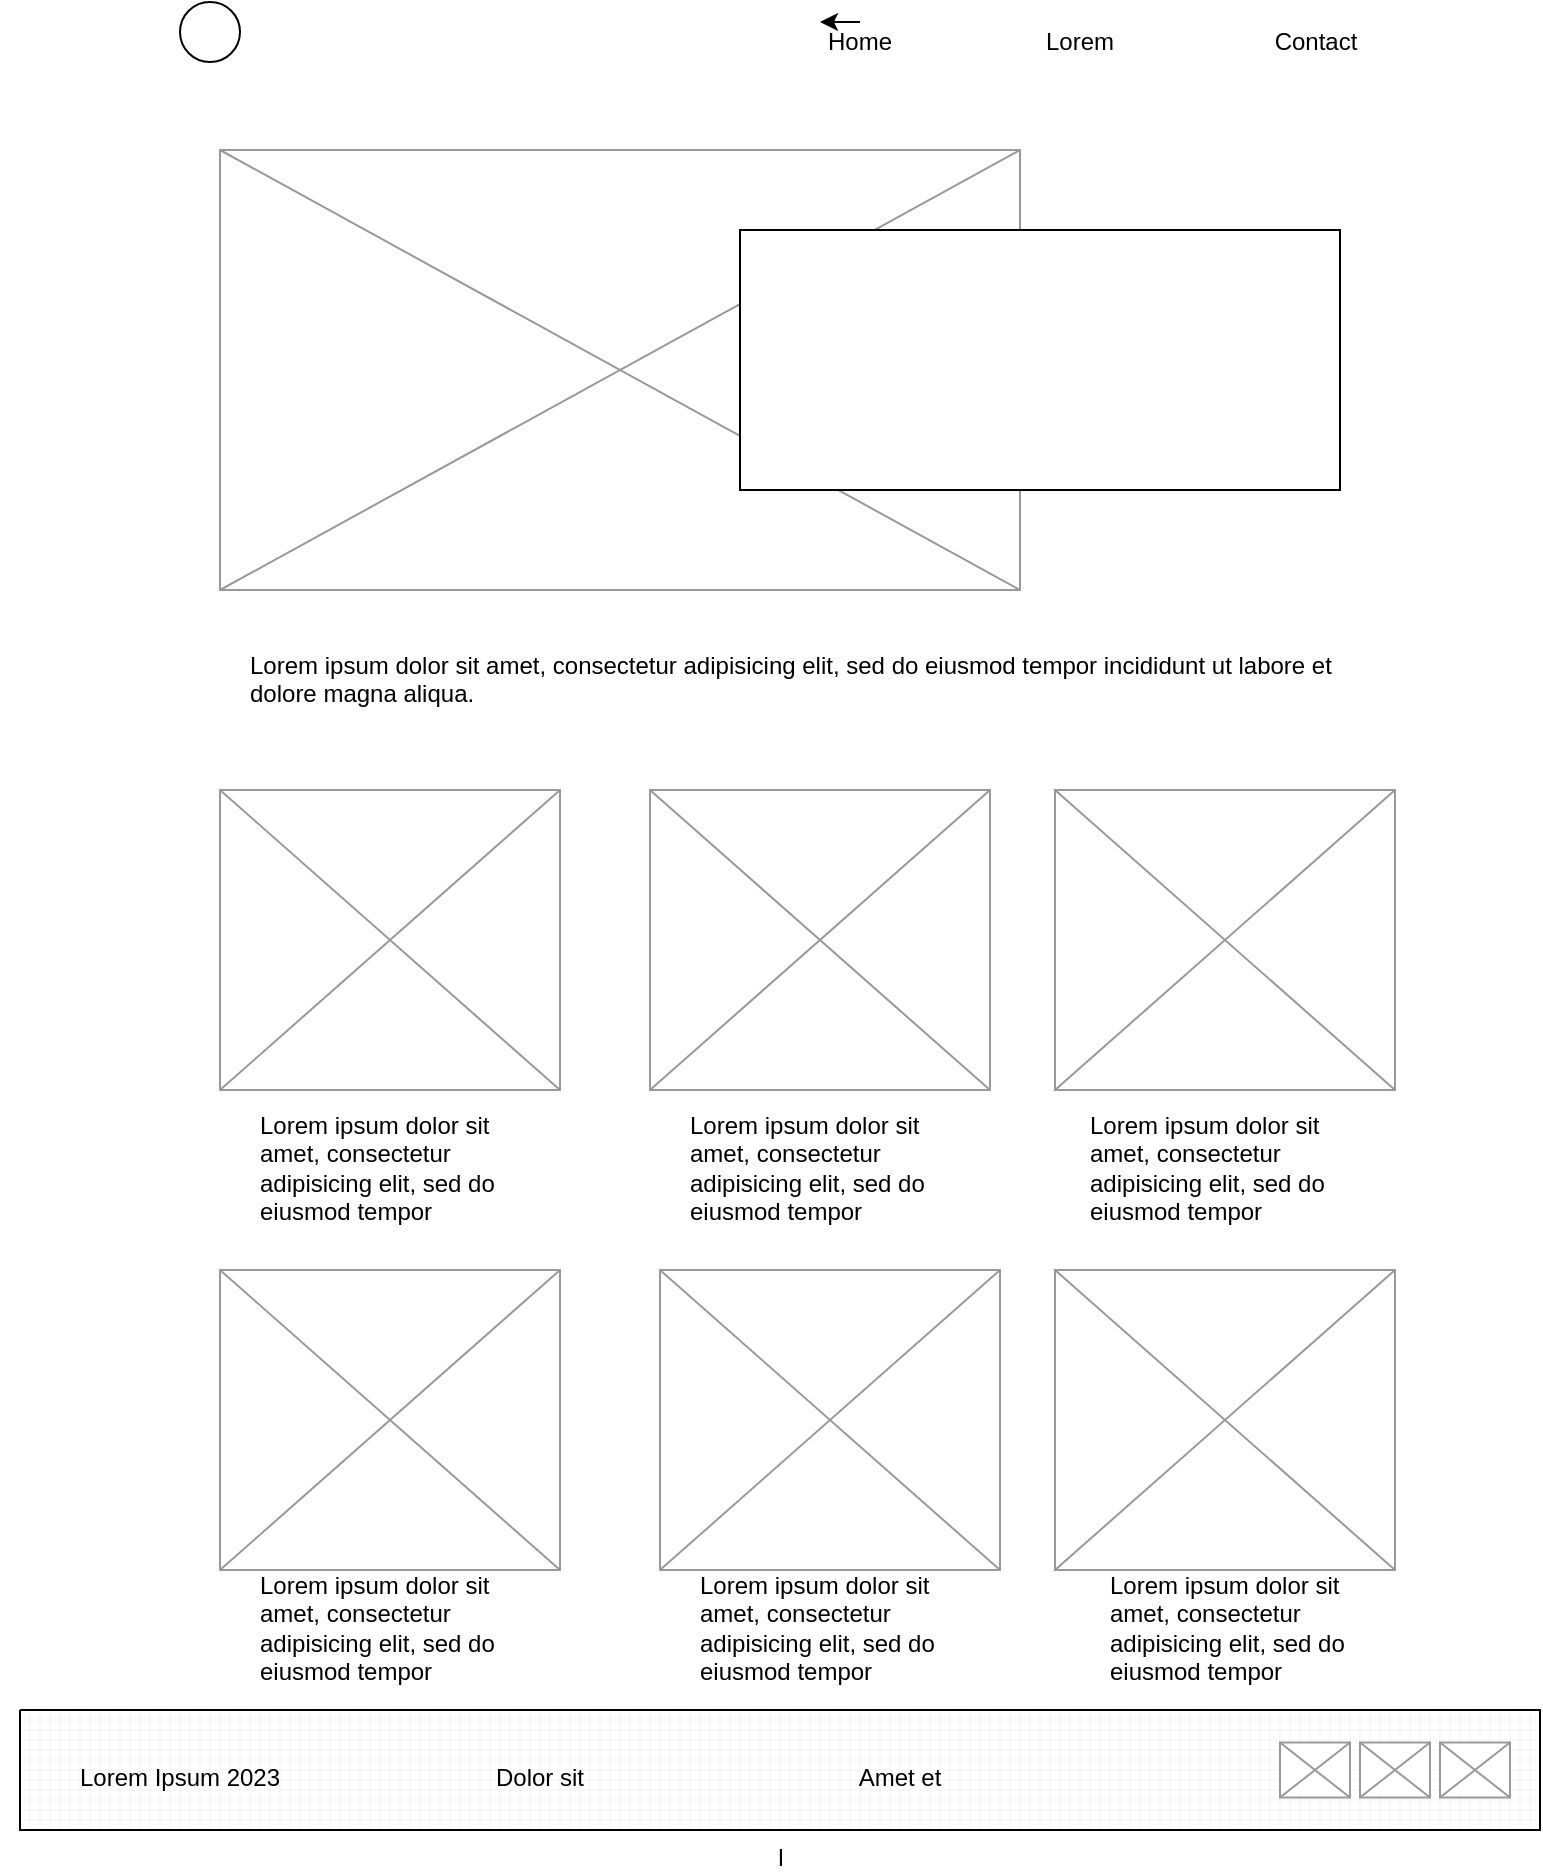 <mxfile version="22.1.3" type="device">
  <diagram name="Page-1" id="gSQ4Rhm3VutCiDBHGc-_">
    <mxGraphModel dx="832" dy="460" grid="1" gridSize="10" guides="1" tooltips="1" connect="1" arrows="1" fold="1" page="1" pageScale="1" pageWidth="850" pageHeight="1100" math="0" shadow="0">
      <root>
        <mxCell id="0" />
        <mxCell id="1" parent="0" />
        <mxCell id="-REs8MrOoYfWSu_G0Omo-25" value="" style="verticalLabelPosition=bottom;shadow=0;dashed=0;align=center;html=1;verticalAlign=top;strokeWidth=1;shape=mxgraph.mockup.graphics.simpleIcon;strokeColor=#999999;" parent="1" vertex="1">
          <mxGeometry x="140" y="120" width="400" height="220" as="geometry" />
        </mxCell>
        <mxCell id="-REs8MrOoYfWSu_G0Omo-37" value="" style="verticalLabelPosition=bottom;shadow=0;dashed=0;align=center;html=1;verticalAlign=top;strokeWidth=1;shape=mxgraph.mockup.graphics.simpleIcon;strokeColor=#999999;" parent="1" vertex="1">
          <mxGeometry x="737" y="920" width="28" height="20" as="geometry" />
        </mxCell>
        <mxCell id="-REs8MrOoYfWSu_G0Omo-59" value="l" style="verticalLabelPosition=bottom;verticalAlign=top;html=1;shape=mxgraph.basic.patternFillRect;fillStyle=grid;step=5;fillStrokeWidth=0.2;fillStrokeColor=#dddddd;" parent="1" vertex="1">
          <mxGeometry x="40" y="900" width="760" height="60" as="geometry" />
        </mxCell>
        <mxCell id="-REs8MrOoYfWSu_G0Omo-60" value="" style="verticalLabelPosition=bottom;shadow=0;dashed=0;align=center;html=1;verticalAlign=top;strokeWidth=1;shape=mxgraph.mockup.graphics.simpleIcon;strokeColor=#999999;" parent="1" vertex="1">
          <mxGeometry x="750" y="916.25" width="35" height="27.5" as="geometry" />
        </mxCell>
        <mxCell id="-REs8MrOoYfWSu_G0Omo-61" value="" style="verticalLabelPosition=bottom;shadow=0;dashed=0;align=center;html=1;verticalAlign=top;strokeWidth=1;shape=mxgraph.mockup.graphics.simpleIcon;strokeColor=#999999;" parent="1" vertex="1">
          <mxGeometry x="670" y="916.25" width="35" height="27.5" as="geometry" />
        </mxCell>
        <mxCell id="-REs8MrOoYfWSu_G0Omo-62" value="" style="verticalLabelPosition=bottom;shadow=0;dashed=0;align=center;html=1;verticalAlign=top;strokeWidth=1;shape=mxgraph.mockup.graphics.simpleIcon;strokeColor=#999999;" parent="1" vertex="1">
          <mxGeometry x="710" y="916.25" width="35" height="27.5" as="geometry" />
        </mxCell>
        <UserObject label="Home" placeholders="1" name="Variable" id="4HuXosF3qvfxL-lSvG_7-2">
          <mxCell style="text;html=1;strokeColor=none;fillColor=none;align=center;verticalAlign=middle;whiteSpace=wrap;overflow=hidden;" parent="1" vertex="1">
            <mxGeometry x="420" y="56" width="80" height="20" as="geometry" />
          </mxCell>
        </UserObject>
        <UserObject label="Contact" placeholders="1" name="Variable" id="4HuXosF3qvfxL-lSvG_7-3">
          <mxCell style="text;html=1;strokeColor=none;fillColor=none;align=center;verticalAlign=middle;whiteSpace=wrap;overflow=hidden;" parent="1" vertex="1">
            <mxGeometry x="647.5" y="56" width="80" height="20" as="geometry" />
          </mxCell>
        </UserObject>
        <UserObject label="Lorem" placeholders="1" name="Variable" id="4HuXosF3qvfxL-lSvG_7-5">
          <mxCell style="text;html=1;strokeColor=none;fillColor=none;align=center;verticalAlign=middle;whiteSpace=wrap;overflow=hidden;" parent="1" vertex="1">
            <mxGeometry x="530" y="56" width="80" height="20" as="geometry" />
          </mxCell>
        </UserObject>
        <UserObject label="Lorem Ipsum 2023" placeholders="1" name="Variable" id="4HuXosF3qvfxL-lSvG_7-8">
          <mxCell style="text;html=1;strokeColor=none;fillColor=none;align=center;verticalAlign=middle;whiteSpace=wrap;overflow=hidden;" parent="1" vertex="1">
            <mxGeometry x="30" y="923.75" width="180" height="20" as="geometry" />
          </mxCell>
        </UserObject>
        <UserObject label="Dolor sit" placeholders="1" name="Variable" id="4HuXosF3qvfxL-lSvG_7-9">
          <mxCell style="text;html=1;strokeColor=none;fillColor=none;align=center;verticalAlign=middle;whiteSpace=wrap;overflow=hidden;" parent="1" vertex="1">
            <mxGeometry x="210" y="923.75" width="180" height="20" as="geometry" />
          </mxCell>
        </UserObject>
        <UserObject label="Amet et" placeholders="1" name="Variable" id="4HuXosF3qvfxL-lSvG_7-10">
          <mxCell style="text;html=1;strokeColor=none;fillColor=none;align=center;verticalAlign=middle;whiteSpace=wrap;overflow=hidden;" parent="1" vertex="1">
            <mxGeometry x="390" y="923.75" width="180" height="20" as="geometry" />
          </mxCell>
        </UserObject>
        <mxCell id="4HuXosF3qvfxL-lSvG_7-11" value="" style="ellipse;whiteSpace=wrap;html=1;aspect=fixed;" parent="1" vertex="1">
          <mxGeometry x="120" y="46" width="30" height="30" as="geometry" />
        </mxCell>
        <mxCell id="4HuXosF3qvfxL-lSvG_7-19" style="edgeStyle=orthogonalEdgeStyle;rounded=0;orthogonalLoop=1;jettySize=auto;html=1;exitX=0.5;exitY=0;exitDx=0;exitDy=0;entryX=0.25;entryY=0;entryDx=0;entryDy=0;" parent="1" source="4HuXosF3qvfxL-lSvG_7-2" target="4HuXosF3qvfxL-lSvG_7-2" edge="1">
          <mxGeometry relative="1" as="geometry" />
        </mxCell>
        <mxCell id="iUBv5-mRjrPnGJeJ_ugk-6" value="" style="verticalLabelPosition=bottom;shadow=0;dashed=0;align=center;html=1;verticalAlign=top;strokeWidth=1;shape=mxgraph.mockup.graphics.simpleIcon;strokeColor=#999999;" vertex="1" parent="1">
          <mxGeometry x="140" y="440" width="170" height="150" as="geometry" />
        </mxCell>
        <mxCell id="iUBv5-mRjrPnGJeJ_ugk-7" value="" style="rounded=0;whiteSpace=wrap;html=1;" vertex="1" parent="1">
          <mxGeometry x="400" y="160" width="300" height="130" as="geometry" />
        </mxCell>
        <mxCell id="iUBv5-mRjrPnGJeJ_ugk-23" value="&lt;h1&gt;&lt;br&gt;&lt;/h1&gt;&lt;p&gt;Lorem ipsum dolor sit amet, consectetur adipisicing elit, sed do eiusmod tempor incididunt ut labore et dolore magna aliqua.&lt;/p&gt;" style="text;html=1;strokeColor=none;fillColor=none;spacing=5;spacingTop=-20;whiteSpace=wrap;overflow=hidden;rounded=0;" vertex="1" parent="1">
          <mxGeometry x="150" y="320" width="560" height="120" as="geometry" />
        </mxCell>
        <mxCell id="iUBv5-mRjrPnGJeJ_ugk-25" value="" style="verticalLabelPosition=bottom;shadow=0;dashed=0;align=center;html=1;verticalAlign=top;strokeWidth=1;shape=mxgraph.mockup.graphics.simpleIcon;strokeColor=#999999;" vertex="1" parent="1">
          <mxGeometry x="557.5" y="680" width="170" height="150" as="geometry" />
        </mxCell>
        <mxCell id="iUBv5-mRjrPnGJeJ_ugk-26" value="" style="verticalLabelPosition=bottom;shadow=0;dashed=0;align=center;html=1;verticalAlign=top;strokeWidth=1;shape=mxgraph.mockup.graphics.simpleIcon;strokeColor=#999999;" vertex="1" parent="1">
          <mxGeometry x="360" y="680" width="170" height="150" as="geometry" />
        </mxCell>
        <mxCell id="iUBv5-mRjrPnGJeJ_ugk-27" value="" style="verticalLabelPosition=bottom;shadow=0;dashed=0;align=center;html=1;verticalAlign=top;strokeWidth=1;shape=mxgraph.mockup.graphics.simpleIcon;strokeColor=#999999;" vertex="1" parent="1">
          <mxGeometry x="355" y="440" width="170" height="150" as="geometry" />
        </mxCell>
        <mxCell id="iUBv5-mRjrPnGJeJ_ugk-28" value="" style="verticalLabelPosition=bottom;shadow=0;dashed=0;align=center;html=1;verticalAlign=top;strokeWidth=1;shape=mxgraph.mockup.graphics.simpleIcon;strokeColor=#999999;" vertex="1" parent="1">
          <mxGeometry x="557.5" y="440" width="170" height="150" as="geometry" />
        </mxCell>
        <mxCell id="iUBv5-mRjrPnGJeJ_ugk-29" value="" style="verticalLabelPosition=bottom;shadow=0;dashed=0;align=center;html=1;verticalAlign=top;strokeWidth=1;shape=mxgraph.mockup.graphics.simpleIcon;strokeColor=#999999;" vertex="1" parent="1">
          <mxGeometry x="140" y="680" width="170" height="150" as="geometry" />
        </mxCell>
        <mxCell id="iUBv5-mRjrPnGJeJ_ugk-30" value="&lt;h1&gt;&lt;br&gt;&lt;/h1&gt;&lt;p&gt;Lorem ipsum dolor sit amet, consectetur adipisicing elit, sed do eiusmod tempor incididunt ut labore et dolore magna aliqua.&lt;/p&gt;" style="text;html=1;strokeColor=none;fillColor=none;spacing=5;spacingTop=-20;whiteSpace=wrap;overflow=hidden;rounded=0;" vertex="1" parent="1">
          <mxGeometry x="155" y="550" width="140" height="110" as="geometry" />
        </mxCell>
        <mxCell id="iUBv5-mRjrPnGJeJ_ugk-31" value="&lt;h1&gt;&lt;br&gt;&lt;/h1&gt;&lt;p&gt;Lorem ipsum dolor sit amet, consectetur adipisicing elit, sed do eiusmod tempor incididunt ut labore et dolore magna aliqua.&lt;/p&gt;" style="text;html=1;strokeColor=none;fillColor=none;spacing=5;spacingTop=-20;whiteSpace=wrap;overflow=hidden;rounded=0;" vertex="1" parent="1">
          <mxGeometry x="370" y="550" width="140" height="110" as="geometry" />
        </mxCell>
        <mxCell id="iUBv5-mRjrPnGJeJ_ugk-32" value="&lt;h1&gt;&lt;br&gt;&lt;/h1&gt;&lt;p&gt;Lorem ipsum dolor sit amet, consectetur adipisicing elit, sed do eiusmod tempor incididunt ut labore et dolore magna aliqua.&lt;/p&gt;" style="text;html=1;strokeColor=none;fillColor=none;spacing=5;spacingTop=-20;whiteSpace=wrap;overflow=hidden;rounded=0;" vertex="1" parent="1">
          <mxGeometry x="570" y="550" width="140" height="110" as="geometry" />
        </mxCell>
        <mxCell id="iUBv5-mRjrPnGJeJ_ugk-33" value="&lt;h1&gt;&lt;br&gt;&lt;/h1&gt;&lt;p&gt;Lorem ipsum dolor sit amet, consectetur adipisicing elit, sed do eiusmod tempor incididunt ut labore et dolore magna aliqua.&lt;/p&gt;" style="text;html=1;strokeColor=none;fillColor=none;spacing=5;spacingTop=-20;whiteSpace=wrap;overflow=hidden;rounded=0;" vertex="1" parent="1">
          <mxGeometry x="375" y="780" width="140" height="110" as="geometry" />
        </mxCell>
        <mxCell id="iUBv5-mRjrPnGJeJ_ugk-34" value="&lt;h1&gt;&lt;br&gt;&lt;/h1&gt;&lt;p&gt;Lorem ipsum dolor sit amet, consectetur adipisicing elit, sed do eiusmod tempor incididunt ut labore et dolore magna aliqua.&lt;/p&gt;" style="text;html=1;strokeColor=none;fillColor=none;spacing=5;spacingTop=-20;whiteSpace=wrap;overflow=hidden;rounded=0;" vertex="1" parent="1">
          <mxGeometry x="580" y="780" width="140" height="110" as="geometry" />
        </mxCell>
        <mxCell id="iUBv5-mRjrPnGJeJ_ugk-35" value="&lt;h1&gt;&lt;br&gt;&lt;/h1&gt;&lt;p&gt;Lorem ipsum dolor sit amet, consectetur adipisicing elit, sed do eiusmod tempor incididunt ut labore et dolore magna aliqua.&lt;/p&gt;" style="text;html=1;strokeColor=none;fillColor=none;spacing=5;spacingTop=-20;whiteSpace=wrap;overflow=hidden;rounded=0;" vertex="1" parent="1">
          <mxGeometry x="155" y="780" width="140" height="110" as="geometry" />
        </mxCell>
      </root>
    </mxGraphModel>
  </diagram>
</mxfile>
